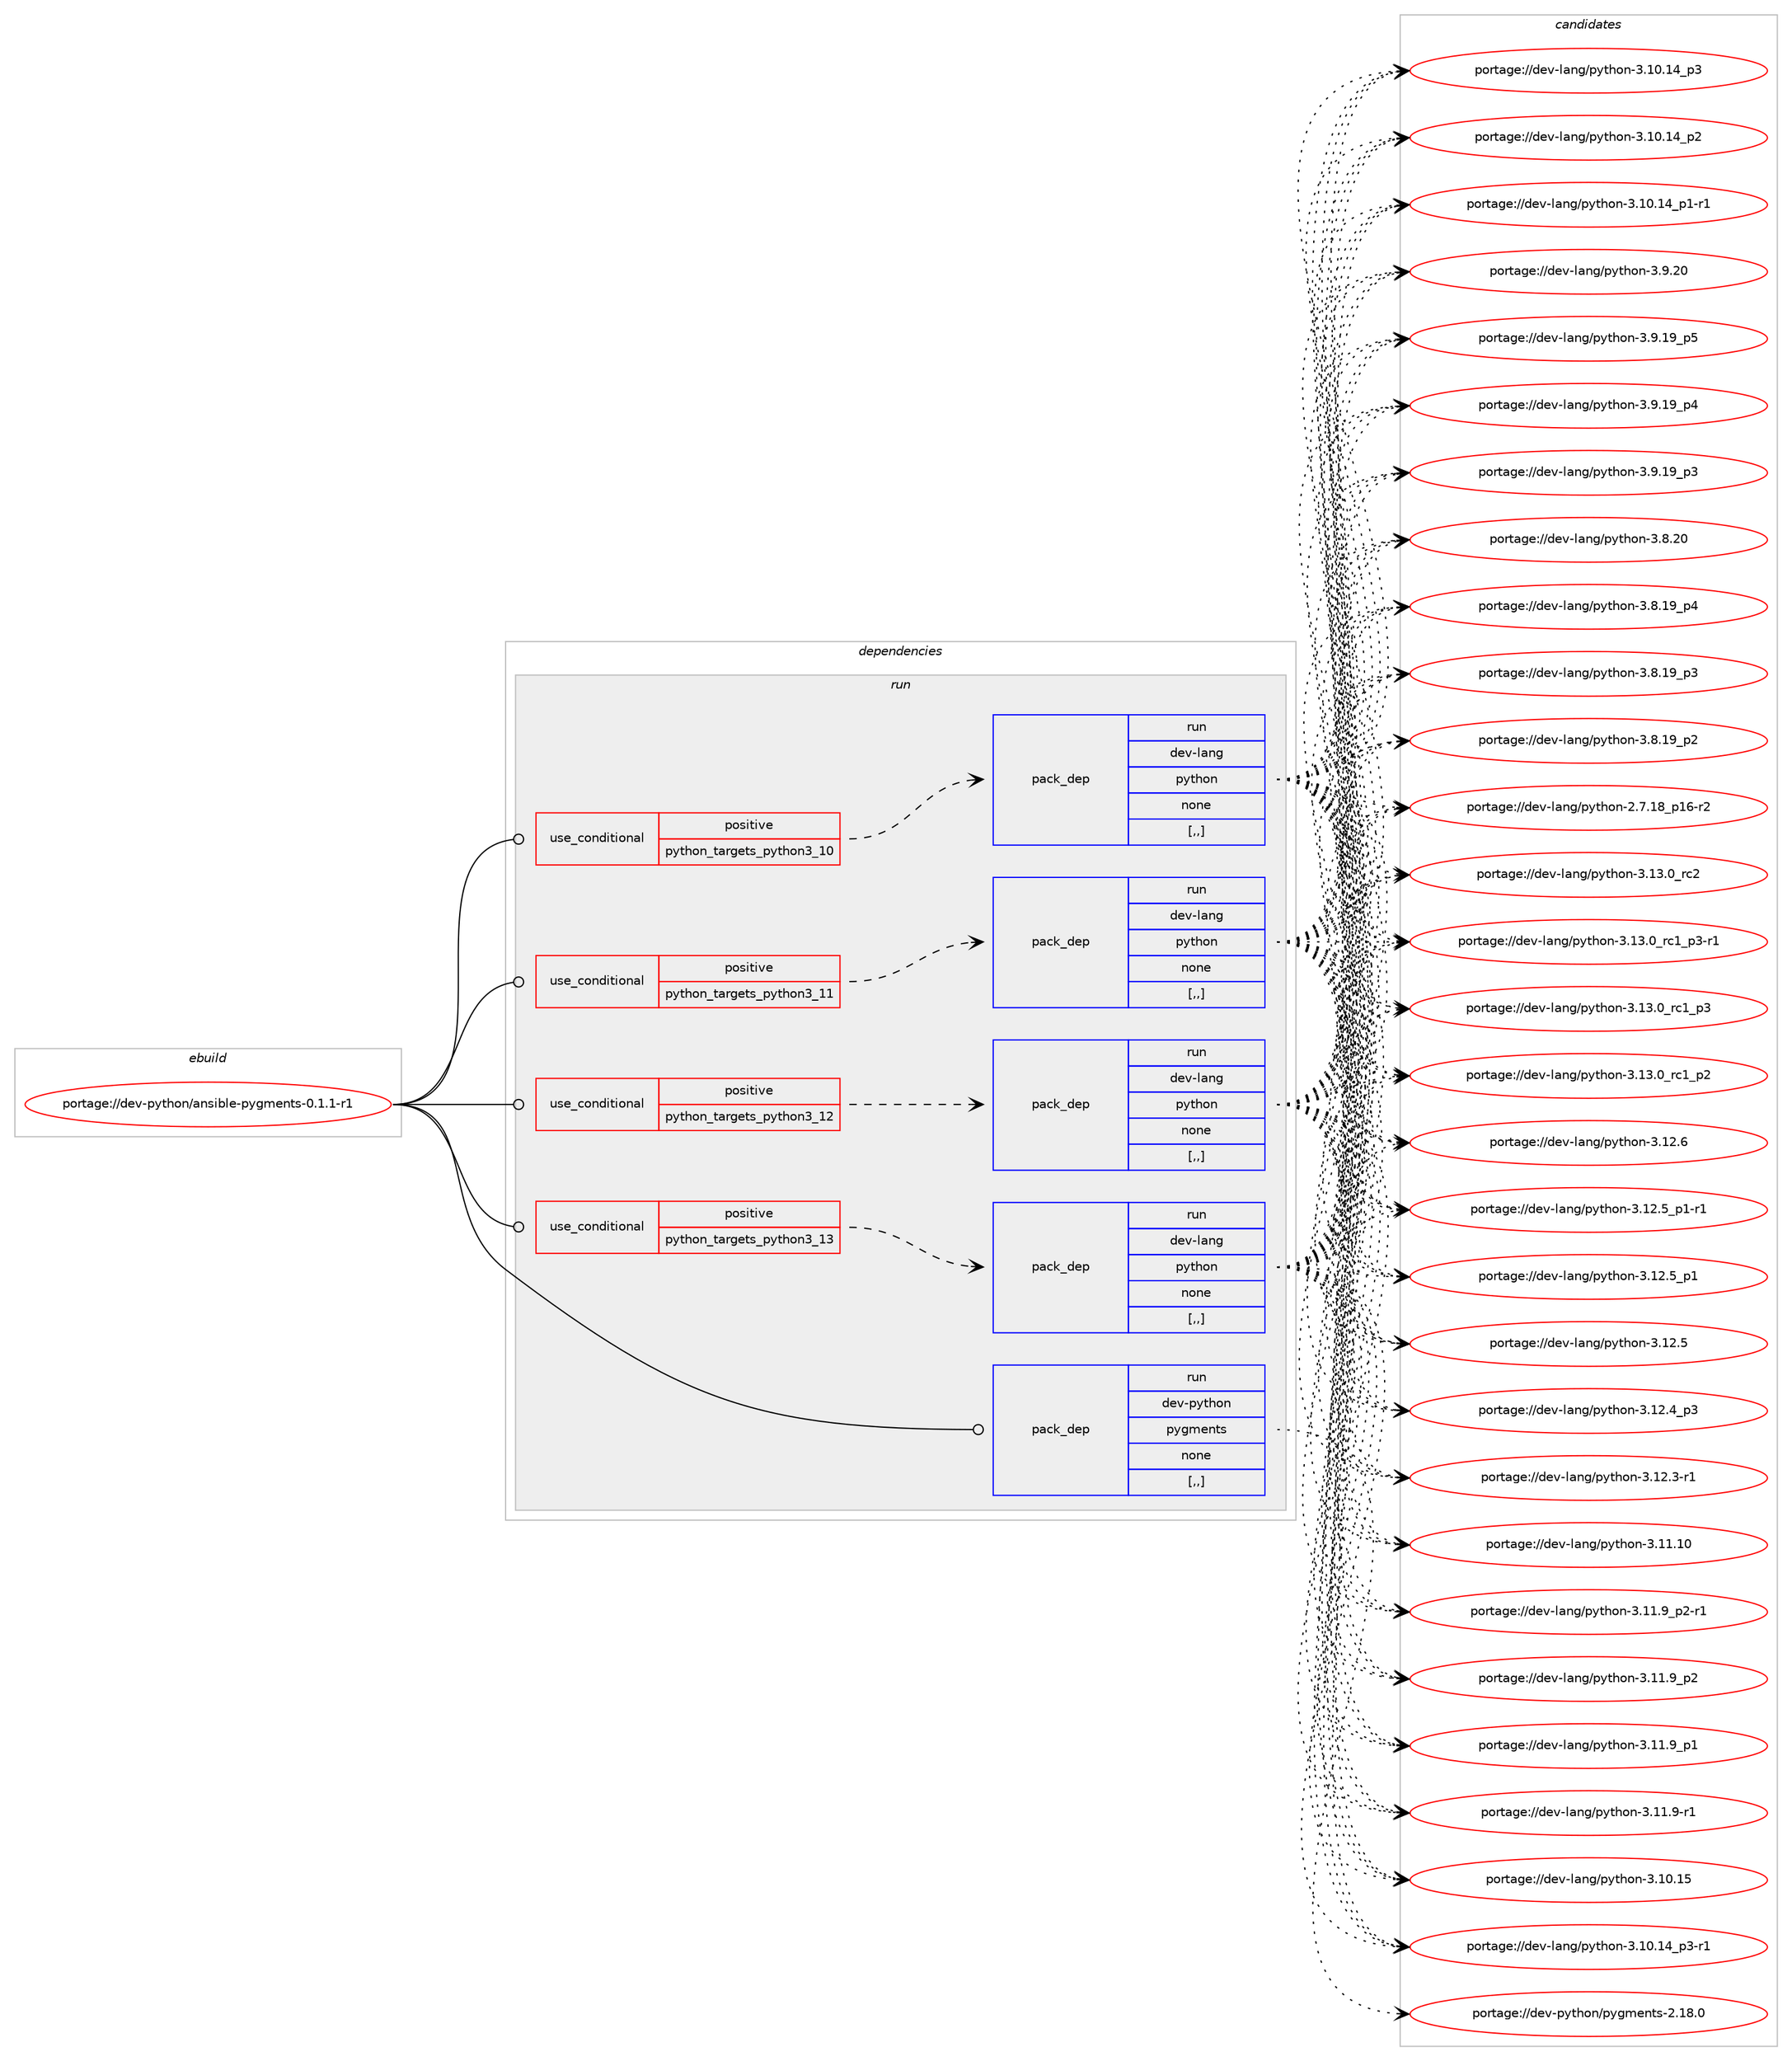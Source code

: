 digraph prolog {

# *************
# Graph options
# *************

newrank=true;
concentrate=true;
compound=true;
graph [rankdir=LR,fontname=Helvetica,fontsize=10,ranksep=1.5];#, ranksep=2.5, nodesep=0.2];
edge  [arrowhead=vee];
node  [fontname=Helvetica,fontsize=10];

# **********
# The ebuild
# **********

subgraph cluster_leftcol {
color=gray;
label=<<i>ebuild</i>>;
id [label="portage://dev-python/ansible-pygments-0.1.1-r1", color=red, width=4, href="../dev-python/ansible-pygments-0.1.1-r1.svg"];
}

# ****************
# The dependencies
# ****************

subgraph cluster_midcol {
color=gray;
label=<<i>dependencies</i>>;
subgraph cluster_compile {
fillcolor="#eeeeee";
style=filled;
label=<<i>compile</i>>;
}
subgraph cluster_compileandrun {
fillcolor="#eeeeee";
style=filled;
label=<<i>compile and run</i>>;
}
subgraph cluster_run {
fillcolor="#eeeeee";
style=filled;
label=<<i>run</i>>;
subgraph cond161139 {
dependency636085 [label=<<TABLE BORDER="0" CELLBORDER="1" CELLSPACING="0" CELLPADDING="4"><TR><TD ROWSPAN="3" CELLPADDING="10">use_conditional</TD></TR><TR><TD>positive</TD></TR><TR><TD>python_targets_python3_10</TD></TR></TABLE>>, shape=none, color=red];
subgraph pack470132 {
dependency636086 [label=<<TABLE BORDER="0" CELLBORDER="1" CELLSPACING="0" CELLPADDING="4" WIDTH="220"><TR><TD ROWSPAN="6" CELLPADDING="30">pack_dep</TD></TR><TR><TD WIDTH="110">run</TD></TR><TR><TD>dev-lang</TD></TR><TR><TD>python</TD></TR><TR><TD>none</TD></TR><TR><TD>[,,]</TD></TR></TABLE>>, shape=none, color=blue];
}
dependency636085:e -> dependency636086:w [weight=20,style="dashed",arrowhead="vee"];
}
id:e -> dependency636085:w [weight=20,style="solid",arrowhead="odot"];
subgraph cond161140 {
dependency636087 [label=<<TABLE BORDER="0" CELLBORDER="1" CELLSPACING="0" CELLPADDING="4"><TR><TD ROWSPAN="3" CELLPADDING="10">use_conditional</TD></TR><TR><TD>positive</TD></TR><TR><TD>python_targets_python3_11</TD></TR></TABLE>>, shape=none, color=red];
subgraph pack470133 {
dependency636088 [label=<<TABLE BORDER="0" CELLBORDER="1" CELLSPACING="0" CELLPADDING="4" WIDTH="220"><TR><TD ROWSPAN="6" CELLPADDING="30">pack_dep</TD></TR><TR><TD WIDTH="110">run</TD></TR><TR><TD>dev-lang</TD></TR><TR><TD>python</TD></TR><TR><TD>none</TD></TR><TR><TD>[,,]</TD></TR></TABLE>>, shape=none, color=blue];
}
dependency636087:e -> dependency636088:w [weight=20,style="dashed",arrowhead="vee"];
}
id:e -> dependency636087:w [weight=20,style="solid",arrowhead="odot"];
subgraph cond161141 {
dependency636089 [label=<<TABLE BORDER="0" CELLBORDER="1" CELLSPACING="0" CELLPADDING="4"><TR><TD ROWSPAN="3" CELLPADDING="10">use_conditional</TD></TR><TR><TD>positive</TD></TR><TR><TD>python_targets_python3_12</TD></TR></TABLE>>, shape=none, color=red];
subgraph pack470134 {
dependency636090 [label=<<TABLE BORDER="0" CELLBORDER="1" CELLSPACING="0" CELLPADDING="4" WIDTH="220"><TR><TD ROWSPAN="6" CELLPADDING="30">pack_dep</TD></TR><TR><TD WIDTH="110">run</TD></TR><TR><TD>dev-lang</TD></TR><TR><TD>python</TD></TR><TR><TD>none</TD></TR><TR><TD>[,,]</TD></TR></TABLE>>, shape=none, color=blue];
}
dependency636089:e -> dependency636090:w [weight=20,style="dashed",arrowhead="vee"];
}
id:e -> dependency636089:w [weight=20,style="solid",arrowhead="odot"];
subgraph cond161142 {
dependency636091 [label=<<TABLE BORDER="0" CELLBORDER="1" CELLSPACING="0" CELLPADDING="4"><TR><TD ROWSPAN="3" CELLPADDING="10">use_conditional</TD></TR><TR><TD>positive</TD></TR><TR><TD>python_targets_python3_13</TD></TR></TABLE>>, shape=none, color=red];
subgraph pack470135 {
dependency636092 [label=<<TABLE BORDER="0" CELLBORDER="1" CELLSPACING="0" CELLPADDING="4" WIDTH="220"><TR><TD ROWSPAN="6" CELLPADDING="30">pack_dep</TD></TR><TR><TD WIDTH="110">run</TD></TR><TR><TD>dev-lang</TD></TR><TR><TD>python</TD></TR><TR><TD>none</TD></TR><TR><TD>[,,]</TD></TR></TABLE>>, shape=none, color=blue];
}
dependency636091:e -> dependency636092:w [weight=20,style="dashed",arrowhead="vee"];
}
id:e -> dependency636091:w [weight=20,style="solid",arrowhead="odot"];
subgraph pack470136 {
dependency636093 [label=<<TABLE BORDER="0" CELLBORDER="1" CELLSPACING="0" CELLPADDING="4" WIDTH="220"><TR><TD ROWSPAN="6" CELLPADDING="30">pack_dep</TD></TR><TR><TD WIDTH="110">run</TD></TR><TR><TD>dev-python</TD></TR><TR><TD>pygments</TD></TR><TR><TD>none</TD></TR><TR><TD>[,,]</TD></TR></TABLE>>, shape=none, color=blue];
}
id:e -> dependency636093:w [weight=20,style="solid",arrowhead="odot"];
}
}

# **************
# The candidates
# **************

subgraph cluster_choices {
rank=same;
color=gray;
label=<<i>candidates</i>>;

subgraph choice470132 {
color=black;
nodesep=1;
choice10010111845108971101034711212111610411111045514649514648951149950 [label="portage://dev-lang/python-3.13.0_rc2", color=red, width=4,href="../dev-lang/python-3.13.0_rc2.svg"];
choice1001011184510897110103471121211161041111104551464951464895114994995112514511449 [label="portage://dev-lang/python-3.13.0_rc1_p3-r1", color=red, width=4,href="../dev-lang/python-3.13.0_rc1_p3-r1.svg"];
choice100101118451089711010347112121116104111110455146495146489511499499511251 [label="portage://dev-lang/python-3.13.0_rc1_p3", color=red, width=4,href="../dev-lang/python-3.13.0_rc1_p3.svg"];
choice100101118451089711010347112121116104111110455146495146489511499499511250 [label="portage://dev-lang/python-3.13.0_rc1_p2", color=red, width=4,href="../dev-lang/python-3.13.0_rc1_p2.svg"];
choice10010111845108971101034711212111610411111045514649504654 [label="portage://dev-lang/python-3.12.6", color=red, width=4,href="../dev-lang/python-3.12.6.svg"];
choice1001011184510897110103471121211161041111104551464950465395112494511449 [label="portage://dev-lang/python-3.12.5_p1-r1", color=red, width=4,href="../dev-lang/python-3.12.5_p1-r1.svg"];
choice100101118451089711010347112121116104111110455146495046539511249 [label="portage://dev-lang/python-3.12.5_p1", color=red, width=4,href="../dev-lang/python-3.12.5_p1.svg"];
choice10010111845108971101034711212111610411111045514649504653 [label="portage://dev-lang/python-3.12.5", color=red, width=4,href="../dev-lang/python-3.12.5.svg"];
choice100101118451089711010347112121116104111110455146495046529511251 [label="portage://dev-lang/python-3.12.4_p3", color=red, width=4,href="../dev-lang/python-3.12.4_p3.svg"];
choice100101118451089711010347112121116104111110455146495046514511449 [label="portage://dev-lang/python-3.12.3-r1", color=red, width=4,href="../dev-lang/python-3.12.3-r1.svg"];
choice1001011184510897110103471121211161041111104551464949464948 [label="portage://dev-lang/python-3.11.10", color=red, width=4,href="../dev-lang/python-3.11.10.svg"];
choice1001011184510897110103471121211161041111104551464949465795112504511449 [label="portage://dev-lang/python-3.11.9_p2-r1", color=red, width=4,href="../dev-lang/python-3.11.9_p2-r1.svg"];
choice100101118451089711010347112121116104111110455146494946579511250 [label="portage://dev-lang/python-3.11.9_p2", color=red, width=4,href="../dev-lang/python-3.11.9_p2.svg"];
choice100101118451089711010347112121116104111110455146494946579511249 [label="portage://dev-lang/python-3.11.9_p1", color=red, width=4,href="../dev-lang/python-3.11.9_p1.svg"];
choice100101118451089711010347112121116104111110455146494946574511449 [label="portage://dev-lang/python-3.11.9-r1", color=red, width=4,href="../dev-lang/python-3.11.9-r1.svg"];
choice1001011184510897110103471121211161041111104551464948464953 [label="portage://dev-lang/python-3.10.15", color=red, width=4,href="../dev-lang/python-3.10.15.svg"];
choice100101118451089711010347112121116104111110455146494846495295112514511449 [label="portage://dev-lang/python-3.10.14_p3-r1", color=red, width=4,href="../dev-lang/python-3.10.14_p3-r1.svg"];
choice10010111845108971101034711212111610411111045514649484649529511251 [label="portage://dev-lang/python-3.10.14_p3", color=red, width=4,href="../dev-lang/python-3.10.14_p3.svg"];
choice10010111845108971101034711212111610411111045514649484649529511250 [label="portage://dev-lang/python-3.10.14_p2", color=red, width=4,href="../dev-lang/python-3.10.14_p2.svg"];
choice100101118451089711010347112121116104111110455146494846495295112494511449 [label="portage://dev-lang/python-3.10.14_p1-r1", color=red, width=4,href="../dev-lang/python-3.10.14_p1-r1.svg"];
choice10010111845108971101034711212111610411111045514657465048 [label="portage://dev-lang/python-3.9.20", color=red, width=4,href="../dev-lang/python-3.9.20.svg"];
choice100101118451089711010347112121116104111110455146574649579511253 [label="portage://dev-lang/python-3.9.19_p5", color=red, width=4,href="../dev-lang/python-3.9.19_p5.svg"];
choice100101118451089711010347112121116104111110455146574649579511252 [label="portage://dev-lang/python-3.9.19_p4", color=red, width=4,href="../dev-lang/python-3.9.19_p4.svg"];
choice100101118451089711010347112121116104111110455146574649579511251 [label="portage://dev-lang/python-3.9.19_p3", color=red, width=4,href="../dev-lang/python-3.9.19_p3.svg"];
choice10010111845108971101034711212111610411111045514656465048 [label="portage://dev-lang/python-3.8.20", color=red, width=4,href="../dev-lang/python-3.8.20.svg"];
choice100101118451089711010347112121116104111110455146564649579511252 [label="portage://dev-lang/python-3.8.19_p4", color=red, width=4,href="../dev-lang/python-3.8.19_p4.svg"];
choice100101118451089711010347112121116104111110455146564649579511251 [label="portage://dev-lang/python-3.8.19_p3", color=red, width=4,href="../dev-lang/python-3.8.19_p3.svg"];
choice100101118451089711010347112121116104111110455146564649579511250 [label="portage://dev-lang/python-3.8.19_p2", color=red, width=4,href="../dev-lang/python-3.8.19_p2.svg"];
choice100101118451089711010347112121116104111110455046554649569511249544511450 [label="portage://dev-lang/python-2.7.18_p16-r2", color=red, width=4,href="../dev-lang/python-2.7.18_p16-r2.svg"];
dependency636086:e -> choice10010111845108971101034711212111610411111045514649514648951149950:w [style=dotted,weight="100"];
dependency636086:e -> choice1001011184510897110103471121211161041111104551464951464895114994995112514511449:w [style=dotted,weight="100"];
dependency636086:e -> choice100101118451089711010347112121116104111110455146495146489511499499511251:w [style=dotted,weight="100"];
dependency636086:e -> choice100101118451089711010347112121116104111110455146495146489511499499511250:w [style=dotted,weight="100"];
dependency636086:e -> choice10010111845108971101034711212111610411111045514649504654:w [style=dotted,weight="100"];
dependency636086:e -> choice1001011184510897110103471121211161041111104551464950465395112494511449:w [style=dotted,weight="100"];
dependency636086:e -> choice100101118451089711010347112121116104111110455146495046539511249:w [style=dotted,weight="100"];
dependency636086:e -> choice10010111845108971101034711212111610411111045514649504653:w [style=dotted,weight="100"];
dependency636086:e -> choice100101118451089711010347112121116104111110455146495046529511251:w [style=dotted,weight="100"];
dependency636086:e -> choice100101118451089711010347112121116104111110455146495046514511449:w [style=dotted,weight="100"];
dependency636086:e -> choice1001011184510897110103471121211161041111104551464949464948:w [style=dotted,weight="100"];
dependency636086:e -> choice1001011184510897110103471121211161041111104551464949465795112504511449:w [style=dotted,weight="100"];
dependency636086:e -> choice100101118451089711010347112121116104111110455146494946579511250:w [style=dotted,weight="100"];
dependency636086:e -> choice100101118451089711010347112121116104111110455146494946579511249:w [style=dotted,weight="100"];
dependency636086:e -> choice100101118451089711010347112121116104111110455146494946574511449:w [style=dotted,weight="100"];
dependency636086:e -> choice1001011184510897110103471121211161041111104551464948464953:w [style=dotted,weight="100"];
dependency636086:e -> choice100101118451089711010347112121116104111110455146494846495295112514511449:w [style=dotted,weight="100"];
dependency636086:e -> choice10010111845108971101034711212111610411111045514649484649529511251:w [style=dotted,weight="100"];
dependency636086:e -> choice10010111845108971101034711212111610411111045514649484649529511250:w [style=dotted,weight="100"];
dependency636086:e -> choice100101118451089711010347112121116104111110455146494846495295112494511449:w [style=dotted,weight="100"];
dependency636086:e -> choice10010111845108971101034711212111610411111045514657465048:w [style=dotted,weight="100"];
dependency636086:e -> choice100101118451089711010347112121116104111110455146574649579511253:w [style=dotted,weight="100"];
dependency636086:e -> choice100101118451089711010347112121116104111110455146574649579511252:w [style=dotted,weight="100"];
dependency636086:e -> choice100101118451089711010347112121116104111110455146574649579511251:w [style=dotted,weight="100"];
dependency636086:e -> choice10010111845108971101034711212111610411111045514656465048:w [style=dotted,weight="100"];
dependency636086:e -> choice100101118451089711010347112121116104111110455146564649579511252:w [style=dotted,weight="100"];
dependency636086:e -> choice100101118451089711010347112121116104111110455146564649579511251:w [style=dotted,weight="100"];
dependency636086:e -> choice100101118451089711010347112121116104111110455146564649579511250:w [style=dotted,weight="100"];
dependency636086:e -> choice100101118451089711010347112121116104111110455046554649569511249544511450:w [style=dotted,weight="100"];
}
subgraph choice470133 {
color=black;
nodesep=1;
choice10010111845108971101034711212111610411111045514649514648951149950 [label="portage://dev-lang/python-3.13.0_rc2", color=red, width=4,href="../dev-lang/python-3.13.0_rc2.svg"];
choice1001011184510897110103471121211161041111104551464951464895114994995112514511449 [label="portage://dev-lang/python-3.13.0_rc1_p3-r1", color=red, width=4,href="../dev-lang/python-3.13.0_rc1_p3-r1.svg"];
choice100101118451089711010347112121116104111110455146495146489511499499511251 [label="portage://dev-lang/python-3.13.0_rc1_p3", color=red, width=4,href="../dev-lang/python-3.13.0_rc1_p3.svg"];
choice100101118451089711010347112121116104111110455146495146489511499499511250 [label="portage://dev-lang/python-3.13.0_rc1_p2", color=red, width=4,href="../dev-lang/python-3.13.0_rc1_p2.svg"];
choice10010111845108971101034711212111610411111045514649504654 [label="portage://dev-lang/python-3.12.6", color=red, width=4,href="../dev-lang/python-3.12.6.svg"];
choice1001011184510897110103471121211161041111104551464950465395112494511449 [label="portage://dev-lang/python-3.12.5_p1-r1", color=red, width=4,href="../dev-lang/python-3.12.5_p1-r1.svg"];
choice100101118451089711010347112121116104111110455146495046539511249 [label="portage://dev-lang/python-3.12.5_p1", color=red, width=4,href="../dev-lang/python-3.12.5_p1.svg"];
choice10010111845108971101034711212111610411111045514649504653 [label="portage://dev-lang/python-3.12.5", color=red, width=4,href="../dev-lang/python-3.12.5.svg"];
choice100101118451089711010347112121116104111110455146495046529511251 [label="portage://dev-lang/python-3.12.4_p3", color=red, width=4,href="../dev-lang/python-3.12.4_p3.svg"];
choice100101118451089711010347112121116104111110455146495046514511449 [label="portage://dev-lang/python-3.12.3-r1", color=red, width=4,href="../dev-lang/python-3.12.3-r1.svg"];
choice1001011184510897110103471121211161041111104551464949464948 [label="portage://dev-lang/python-3.11.10", color=red, width=4,href="../dev-lang/python-3.11.10.svg"];
choice1001011184510897110103471121211161041111104551464949465795112504511449 [label="portage://dev-lang/python-3.11.9_p2-r1", color=red, width=4,href="../dev-lang/python-3.11.9_p2-r1.svg"];
choice100101118451089711010347112121116104111110455146494946579511250 [label="portage://dev-lang/python-3.11.9_p2", color=red, width=4,href="../dev-lang/python-3.11.9_p2.svg"];
choice100101118451089711010347112121116104111110455146494946579511249 [label="portage://dev-lang/python-3.11.9_p1", color=red, width=4,href="../dev-lang/python-3.11.9_p1.svg"];
choice100101118451089711010347112121116104111110455146494946574511449 [label="portage://dev-lang/python-3.11.9-r1", color=red, width=4,href="../dev-lang/python-3.11.9-r1.svg"];
choice1001011184510897110103471121211161041111104551464948464953 [label="portage://dev-lang/python-3.10.15", color=red, width=4,href="../dev-lang/python-3.10.15.svg"];
choice100101118451089711010347112121116104111110455146494846495295112514511449 [label="portage://dev-lang/python-3.10.14_p3-r1", color=red, width=4,href="../dev-lang/python-3.10.14_p3-r1.svg"];
choice10010111845108971101034711212111610411111045514649484649529511251 [label="portage://dev-lang/python-3.10.14_p3", color=red, width=4,href="../dev-lang/python-3.10.14_p3.svg"];
choice10010111845108971101034711212111610411111045514649484649529511250 [label="portage://dev-lang/python-3.10.14_p2", color=red, width=4,href="../dev-lang/python-3.10.14_p2.svg"];
choice100101118451089711010347112121116104111110455146494846495295112494511449 [label="portage://dev-lang/python-3.10.14_p1-r1", color=red, width=4,href="../dev-lang/python-3.10.14_p1-r1.svg"];
choice10010111845108971101034711212111610411111045514657465048 [label="portage://dev-lang/python-3.9.20", color=red, width=4,href="../dev-lang/python-3.9.20.svg"];
choice100101118451089711010347112121116104111110455146574649579511253 [label="portage://dev-lang/python-3.9.19_p5", color=red, width=4,href="../dev-lang/python-3.9.19_p5.svg"];
choice100101118451089711010347112121116104111110455146574649579511252 [label="portage://dev-lang/python-3.9.19_p4", color=red, width=4,href="../dev-lang/python-3.9.19_p4.svg"];
choice100101118451089711010347112121116104111110455146574649579511251 [label="portage://dev-lang/python-3.9.19_p3", color=red, width=4,href="../dev-lang/python-3.9.19_p3.svg"];
choice10010111845108971101034711212111610411111045514656465048 [label="portage://dev-lang/python-3.8.20", color=red, width=4,href="../dev-lang/python-3.8.20.svg"];
choice100101118451089711010347112121116104111110455146564649579511252 [label="portage://dev-lang/python-3.8.19_p4", color=red, width=4,href="../dev-lang/python-3.8.19_p4.svg"];
choice100101118451089711010347112121116104111110455146564649579511251 [label="portage://dev-lang/python-3.8.19_p3", color=red, width=4,href="../dev-lang/python-3.8.19_p3.svg"];
choice100101118451089711010347112121116104111110455146564649579511250 [label="portage://dev-lang/python-3.8.19_p2", color=red, width=4,href="../dev-lang/python-3.8.19_p2.svg"];
choice100101118451089711010347112121116104111110455046554649569511249544511450 [label="portage://dev-lang/python-2.7.18_p16-r2", color=red, width=4,href="../dev-lang/python-2.7.18_p16-r2.svg"];
dependency636088:e -> choice10010111845108971101034711212111610411111045514649514648951149950:w [style=dotted,weight="100"];
dependency636088:e -> choice1001011184510897110103471121211161041111104551464951464895114994995112514511449:w [style=dotted,weight="100"];
dependency636088:e -> choice100101118451089711010347112121116104111110455146495146489511499499511251:w [style=dotted,weight="100"];
dependency636088:e -> choice100101118451089711010347112121116104111110455146495146489511499499511250:w [style=dotted,weight="100"];
dependency636088:e -> choice10010111845108971101034711212111610411111045514649504654:w [style=dotted,weight="100"];
dependency636088:e -> choice1001011184510897110103471121211161041111104551464950465395112494511449:w [style=dotted,weight="100"];
dependency636088:e -> choice100101118451089711010347112121116104111110455146495046539511249:w [style=dotted,weight="100"];
dependency636088:e -> choice10010111845108971101034711212111610411111045514649504653:w [style=dotted,weight="100"];
dependency636088:e -> choice100101118451089711010347112121116104111110455146495046529511251:w [style=dotted,weight="100"];
dependency636088:e -> choice100101118451089711010347112121116104111110455146495046514511449:w [style=dotted,weight="100"];
dependency636088:e -> choice1001011184510897110103471121211161041111104551464949464948:w [style=dotted,weight="100"];
dependency636088:e -> choice1001011184510897110103471121211161041111104551464949465795112504511449:w [style=dotted,weight="100"];
dependency636088:e -> choice100101118451089711010347112121116104111110455146494946579511250:w [style=dotted,weight="100"];
dependency636088:e -> choice100101118451089711010347112121116104111110455146494946579511249:w [style=dotted,weight="100"];
dependency636088:e -> choice100101118451089711010347112121116104111110455146494946574511449:w [style=dotted,weight="100"];
dependency636088:e -> choice1001011184510897110103471121211161041111104551464948464953:w [style=dotted,weight="100"];
dependency636088:e -> choice100101118451089711010347112121116104111110455146494846495295112514511449:w [style=dotted,weight="100"];
dependency636088:e -> choice10010111845108971101034711212111610411111045514649484649529511251:w [style=dotted,weight="100"];
dependency636088:e -> choice10010111845108971101034711212111610411111045514649484649529511250:w [style=dotted,weight="100"];
dependency636088:e -> choice100101118451089711010347112121116104111110455146494846495295112494511449:w [style=dotted,weight="100"];
dependency636088:e -> choice10010111845108971101034711212111610411111045514657465048:w [style=dotted,weight="100"];
dependency636088:e -> choice100101118451089711010347112121116104111110455146574649579511253:w [style=dotted,weight="100"];
dependency636088:e -> choice100101118451089711010347112121116104111110455146574649579511252:w [style=dotted,weight="100"];
dependency636088:e -> choice100101118451089711010347112121116104111110455146574649579511251:w [style=dotted,weight="100"];
dependency636088:e -> choice10010111845108971101034711212111610411111045514656465048:w [style=dotted,weight="100"];
dependency636088:e -> choice100101118451089711010347112121116104111110455146564649579511252:w [style=dotted,weight="100"];
dependency636088:e -> choice100101118451089711010347112121116104111110455146564649579511251:w [style=dotted,weight="100"];
dependency636088:e -> choice100101118451089711010347112121116104111110455146564649579511250:w [style=dotted,weight="100"];
dependency636088:e -> choice100101118451089711010347112121116104111110455046554649569511249544511450:w [style=dotted,weight="100"];
}
subgraph choice470134 {
color=black;
nodesep=1;
choice10010111845108971101034711212111610411111045514649514648951149950 [label="portage://dev-lang/python-3.13.0_rc2", color=red, width=4,href="../dev-lang/python-3.13.0_rc2.svg"];
choice1001011184510897110103471121211161041111104551464951464895114994995112514511449 [label="portage://dev-lang/python-3.13.0_rc1_p3-r1", color=red, width=4,href="../dev-lang/python-3.13.0_rc1_p3-r1.svg"];
choice100101118451089711010347112121116104111110455146495146489511499499511251 [label="portage://dev-lang/python-3.13.0_rc1_p3", color=red, width=4,href="../dev-lang/python-3.13.0_rc1_p3.svg"];
choice100101118451089711010347112121116104111110455146495146489511499499511250 [label="portage://dev-lang/python-3.13.0_rc1_p2", color=red, width=4,href="../dev-lang/python-3.13.0_rc1_p2.svg"];
choice10010111845108971101034711212111610411111045514649504654 [label="portage://dev-lang/python-3.12.6", color=red, width=4,href="../dev-lang/python-3.12.6.svg"];
choice1001011184510897110103471121211161041111104551464950465395112494511449 [label="portage://dev-lang/python-3.12.5_p1-r1", color=red, width=4,href="../dev-lang/python-3.12.5_p1-r1.svg"];
choice100101118451089711010347112121116104111110455146495046539511249 [label="portage://dev-lang/python-3.12.5_p1", color=red, width=4,href="../dev-lang/python-3.12.5_p1.svg"];
choice10010111845108971101034711212111610411111045514649504653 [label="portage://dev-lang/python-3.12.5", color=red, width=4,href="../dev-lang/python-3.12.5.svg"];
choice100101118451089711010347112121116104111110455146495046529511251 [label="portage://dev-lang/python-3.12.4_p3", color=red, width=4,href="../dev-lang/python-3.12.4_p3.svg"];
choice100101118451089711010347112121116104111110455146495046514511449 [label="portage://dev-lang/python-3.12.3-r1", color=red, width=4,href="../dev-lang/python-3.12.3-r1.svg"];
choice1001011184510897110103471121211161041111104551464949464948 [label="portage://dev-lang/python-3.11.10", color=red, width=4,href="../dev-lang/python-3.11.10.svg"];
choice1001011184510897110103471121211161041111104551464949465795112504511449 [label="portage://dev-lang/python-3.11.9_p2-r1", color=red, width=4,href="../dev-lang/python-3.11.9_p2-r1.svg"];
choice100101118451089711010347112121116104111110455146494946579511250 [label="portage://dev-lang/python-3.11.9_p2", color=red, width=4,href="../dev-lang/python-3.11.9_p2.svg"];
choice100101118451089711010347112121116104111110455146494946579511249 [label="portage://dev-lang/python-3.11.9_p1", color=red, width=4,href="../dev-lang/python-3.11.9_p1.svg"];
choice100101118451089711010347112121116104111110455146494946574511449 [label="portage://dev-lang/python-3.11.9-r1", color=red, width=4,href="../dev-lang/python-3.11.9-r1.svg"];
choice1001011184510897110103471121211161041111104551464948464953 [label="portage://dev-lang/python-3.10.15", color=red, width=4,href="../dev-lang/python-3.10.15.svg"];
choice100101118451089711010347112121116104111110455146494846495295112514511449 [label="portage://dev-lang/python-3.10.14_p3-r1", color=red, width=4,href="../dev-lang/python-3.10.14_p3-r1.svg"];
choice10010111845108971101034711212111610411111045514649484649529511251 [label="portage://dev-lang/python-3.10.14_p3", color=red, width=4,href="../dev-lang/python-3.10.14_p3.svg"];
choice10010111845108971101034711212111610411111045514649484649529511250 [label="portage://dev-lang/python-3.10.14_p2", color=red, width=4,href="../dev-lang/python-3.10.14_p2.svg"];
choice100101118451089711010347112121116104111110455146494846495295112494511449 [label="portage://dev-lang/python-3.10.14_p1-r1", color=red, width=4,href="../dev-lang/python-3.10.14_p1-r1.svg"];
choice10010111845108971101034711212111610411111045514657465048 [label="portage://dev-lang/python-3.9.20", color=red, width=4,href="../dev-lang/python-3.9.20.svg"];
choice100101118451089711010347112121116104111110455146574649579511253 [label="portage://dev-lang/python-3.9.19_p5", color=red, width=4,href="../dev-lang/python-3.9.19_p5.svg"];
choice100101118451089711010347112121116104111110455146574649579511252 [label="portage://dev-lang/python-3.9.19_p4", color=red, width=4,href="../dev-lang/python-3.9.19_p4.svg"];
choice100101118451089711010347112121116104111110455146574649579511251 [label="portage://dev-lang/python-3.9.19_p3", color=red, width=4,href="../dev-lang/python-3.9.19_p3.svg"];
choice10010111845108971101034711212111610411111045514656465048 [label="portage://dev-lang/python-3.8.20", color=red, width=4,href="../dev-lang/python-3.8.20.svg"];
choice100101118451089711010347112121116104111110455146564649579511252 [label="portage://dev-lang/python-3.8.19_p4", color=red, width=4,href="../dev-lang/python-3.8.19_p4.svg"];
choice100101118451089711010347112121116104111110455146564649579511251 [label="portage://dev-lang/python-3.8.19_p3", color=red, width=4,href="../dev-lang/python-3.8.19_p3.svg"];
choice100101118451089711010347112121116104111110455146564649579511250 [label="portage://dev-lang/python-3.8.19_p2", color=red, width=4,href="../dev-lang/python-3.8.19_p2.svg"];
choice100101118451089711010347112121116104111110455046554649569511249544511450 [label="portage://dev-lang/python-2.7.18_p16-r2", color=red, width=4,href="../dev-lang/python-2.7.18_p16-r2.svg"];
dependency636090:e -> choice10010111845108971101034711212111610411111045514649514648951149950:w [style=dotted,weight="100"];
dependency636090:e -> choice1001011184510897110103471121211161041111104551464951464895114994995112514511449:w [style=dotted,weight="100"];
dependency636090:e -> choice100101118451089711010347112121116104111110455146495146489511499499511251:w [style=dotted,weight="100"];
dependency636090:e -> choice100101118451089711010347112121116104111110455146495146489511499499511250:w [style=dotted,weight="100"];
dependency636090:e -> choice10010111845108971101034711212111610411111045514649504654:w [style=dotted,weight="100"];
dependency636090:e -> choice1001011184510897110103471121211161041111104551464950465395112494511449:w [style=dotted,weight="100"];
dependency636090:e -> choice100101118451089711010347112121116104111110455146495046539511249:w [style=dotted,weight="100"];
dependency636090:e -> choice10010111845108971101034711212111610411111045514649504653:w [style=dotted,weight="100"];
dependency636090:e -> choice100101118451089711010347112121116104111110455146495046529511251:w [style=dotted,weight="100"];
dependency636090:e -> choice100101118451089711010347112121116104111110455146495046514511449:w [style=dotted,weight="100"];
dependency636090:e -> choice1001011184510897110103471121211161041111104551464949464948:w [style=dotted,weight="100"];
dependency636090:e -> choice1001011184510897110103471121211161041111104551464949465795112504511449:w [style=dotted,weight="100"];
dependency636090:e -> choice100101118451089711010347112121116104111110455146494946579511250:w [style=dotted,weight="100"];
dependency636090:e -> choice100101118451089711010347112121116104111110455146494946579511249:w [style=dotted,weight="100"];
dependency636090:e -> choice100101118451089711010347112121116104111110455146494946574511449:w [style=dotted,weight="100"];
dependency636090:e -> choice1001011184510897110103471121211161041111104551464948464953:w [style=dotted,weight="100"];
dependency636090:e -> choice100101118451089711010347112121116104111110455146494846495295112514511449:w [style=dotted,weight="100"];
dependency636090:e -> choice10010111845108971101034711212111610411111045514649484649529511251:w [style=dotted,weight="100"];
dependency636090:e -> choice10010111845108971101034711212111610411111045514649484649529511250:w [style=dotted,weight="100"];
dependency636090:e -> choice100101118451089711010347112121116104111110455146494846495295112494511449:w [style=dotted,weight="100"];
dependency636090:e -> choice10010111845108971101034711212111610411111045514657465048:w [style=dotted,weight="100"];
dependency636090:e -> choice100101118451089711010347112121116104111110455146574649579511253:w [style=dotted,weight="100"];
dependency636090:e -> choice100101118451089711010347112121116104111110455146574649579511252:w [style=dotted,weight="100"];
dependency636090:e -> choice100101118451089711010347112121116104111110455146574649579511251:w [style=dotted,weight="100"];
dependency636090:e -> choice10010111845108971101034711212111610411111045514656465048:w [style=dotted,weight="100"];
dependency636090:e -> choice100101118451089711010347112121116104111110455146564649579511252:w [style=dotted,weight="100"];
dependency636090:e -> choice100101118451089711010347112121116104111110455146564649579511251:w [style=dotted,weight="100"];
dependency636090:e -> choice100101118451089711010347112121116104111110455146564649579511250:w [style=dotted,weight="100"];
dependency636090:e -> choice100101118451089711010347112121116104111110455046554649569511249544511450:w [style=dotted,weight="100"];
}
subgraph choice470135 {
color=black;
nodesep=1;
choice10010111845108971101034711212111610411111045514649514648951149950 [label="portage://dev-lang/python-3.13.0_rc2", color=red, width=4,href="../dev-lang/python-3.13.0_rc2.svg"];
choice1001011184510897110103471121211161041111104551464951464895114994995112514511449 [label="portage://dev-lang/python-3.13.0_rc1_p3-r1", color=red, width=4,href="../dev-lang/python-3.13.0_rc1_p3-r1.svg"];
choice100101118451089711010347112121116104111110455146495146489511499499511251 [label="portage://dev-lang/python-3.13.0_rc1_p3", color=red, width=4,href="../dev-lang/python-3.13.0_rc1_p3.svg"];
choice100101118451089711010347112121116104111110455146495146489511499499511250 [label="portage://dev-lang/python-3.13.0_rc1_p2", color=red, width=4,href="../dev-lang/python-3.13.0_rc1_p2.svg"];
choice10010111845108971101034711212111610411111045514649504654 [label="portage://dev-lang/python-3.12.6", color=red, width=4,href="../dev-lang/python-3.12.6.svg"];
choice1001011184510897110103471121211161041111104551464950465395112494511449 [label="portage://dev-lang/python-3.12.5_p1-r1", color=red, width=4,href="../dev-lang/python-3.12.5_p1-r1.svg"];
choice100101118451089711010347112121116104111110455146495046539511249 [label="portage://dev-lang/python-3.12.5_p1", color=red, width=4,href="../dev-lang/python-3.12.5_p1.svg"];
choice10010111845108971101034711212111610411111045514649504653 [label="portage://dev-lang/python-3.12.5", color=red, width=4,href="../dev-lang/python-3.12.5.svg"];
choice100101118451089711010347112121116104111110455146495046529511251 [label="portage://dev-lang/python-3.12.4_p3", color=red, width=4,href="../dev-lang/python-3.12.4_p3.svg"];
choice100101118451089711010347112121116104111110455146495046514511449 [label="portage://dev-lang/python-3.12.3-r1", color=red, width=4,href="../dev-lang/python-3.12.3-r1.svg"];
choice1001011184510897110103471121211161041111104551464949464948 [label="portage://dev-lang/python-3.11.10", color=red, width=4,href="../dev-lang/python-3.11.10.svg"];
choice1001011184510897110103471121211161041111104551464949465795112504511449 [label="portage://dev-lang/python-3.11.9_p2-r1", color=red, width=4,href="../dev-lang/python-3.11.9_p2-r1.svg"];
choice100101118451089711010347112121116104111110455146494946579511250 [label="portage://dev-lang/python-3.11.9_p2", color=red, width=4,href="../dev-lang/python-3.11.9_p2.svg"];
choice100101118451089711010347112121116104111110455146494946579511249 [label="portage://dev-lang/python-3.11.9_p1", color=red, width=4,href="../dev-lang/python-3.11.9_p1.svg"];
choice100101118451089711010347112121116104111110455146494946574511449 [label="portage://dev-lang/python-3.11.9-r1", color=red, width=4,href="../dev-lang/python-3.11.9-r1.svg"];
choice1001011184510897110103471121211161041111104551464948464953 [label="portage://dev-lang/python-3.10.15", color=red, width=4,href="../dev-lang/python-3.10.15.svg"];
choice100101118451089711010347112121116104111110455146494846495295112514511449 [label="portage://dev-lang/python-3.10.14_p3-r1", color=red, width=4,href="../dev-lang/python-3.10.14_p3-r1.svg"];
choice10010111845108971101034711212111610411111045514649484649529511251 [label="portage://dev-lang/python-3.10.14_p3", color=red, width=4,href="../dev-lang/python-3.10.14_p3.svg"];
choice10010111845108971101034711212111610411111045514649484649529511250 [label="portage://dev-lang/python-3.10.14_p2", color=red, width=4,href="../dev-lang/python-3.10.14_p2.svg"];
choice100101118451089711010347112121116104111110455146494846495295112494511449 [label="portage://dev-lang/python-3.10.14_p1-r1", color=red, width=4,href="../dev-lang/python-3.10.14_p1-r1.svg"];
choice10010111845108971101034711212111610411111045514657465048 [label="portage://dev-lang/python-3.9.20", color=red, width=4,href="../dev-lang/python-3.9.20.svg"];
choice100101118451089711010347112121116104111110455146574649579511253 [label="portage://dev-lang/python-3.9.19_p5", color=red, width=4,href="../dev-lang/python-3.9.19_p5.svg"];
choice100101118451089711010347112121116104111110455146574649579511252 [label="portage://dev-lang/python-3.9.19_p4", color=red, width=4,href="../dev-lang/python-3.9.19_p4.svg"];
choice100101118451089711010347112121116104111110455146574649579511251 [label="portage://dev-lang/python-3.9.19_p3", color=red, width=4,href="../dev-lang/python-3.9.19_p3.svg"];
choice10010111845108971101034711212111610411111045514656465048 [label="portage://dev-lang/python-3.8.20", color=red, width=4,href="../dev-lang/python-3.8.20.svg"];
choice100101118451089711010347112121116104111110455146564649579511252 [label="portage://dev-lang/python-3.8.19_p4", color=red, width=4,href="../dev-lang/python-3.8.19_p4.svg"];
choice100101118451089711010347112121116104111110455146564649579511251 [label="portage://dev-lang/python-3.8.19_p3", color=red, width=4,href="../dev-lang/python-3.8.19_p3.svg"];
choice100101118451089711010347112121116104111110455146564649579511250 [label="portage://dev-lang/python-3.8.19_p2", color=red, width=4,href="../dev-lang/python-3.8.19_p2.svg"];
choice100101118451089711010347112121116104111110455046554649569511249544511450 [label="portage://dev-lang/python-2.7.18_p16-r2", color=red, width=4,href="../dev-lang/python-2.7.18_p16-r2.svg"];
dependency636092:e -> choice10010111845108971101034711212111610411111045514649514648951149950:w [style=dotted,weight="100"];
dependency636092:e -> choice1001011184510897110103471121211161041111104551464951464895114994995112514511449:w [style=dotted,weight="100"];
dependency636092:e -> choice100101118451089711010347112121116104111110455146495146489511499499511251:w [style=dotted,weight="100"];
dependency636092:e -> choice100101118451089711010347112121116104111110455146495146489511499499511250:w [style=dotted,weight="100"];
dependency636092:e -> choice10010111845108971101034711212111610411111045514649504654:w [style=dotted,weight="100"];
dependency636092:e -> choice1001011184510897110103471121211161041111104551464950465395112494511449:w [style=dotted,weight="100"];
dependency636092:e -> choice100101118451089711010347112121116104111110455146495046539511249:w [style=dotted,weight="100"];
dependency636092:e -> choice10010111845108971101034711212111610411111045514649504653:w [style=dotted,weight="100"];
dependency636092:e -> choice100101118451089711010347112121116104111110455146495046529511251:w [style=dotted,weight="100"];
dependency636092:e -> choice100101118451089711010347112121116104111110455146495046514511449:w [style=dotted,weight="100"];
dependency636092:e -> choice1001011184510897110103471121211161041111104551464949464948:w [style=dotted,weight="100"];
dependency636092:e -> choice1001011184510897110103471121211161041111104551464949465795112504511449:w [style=dotted,weight="100"];
dependency636092:e -> choice100101118451089711010347112121116104111110455146494946579511250:w [style=dotted,weight="100"];
dependency636092:e -> choice100101118451089711010347112121116104111110455146494946579511249:w [style=dotted,weight="100"];
dependency636092:e -> choice100101118451089711010347112121116104111110455146494946574511449:w [style=dotted,weight="100"];
dependency636092:e -> choice1001011184510897110103471121211161041111104551464948464953:w [style=dotted,weight="100"];
dependency636092:e -> choice100101118451089711010347112121116104111110455146494846495295112514511449:w [style=dotted,weight="100"];
dependency636092:e -> choice10010111845108971101034711212111610411111045514649484649529511251:w [style=dotted,weight="100"];
dependency636092:e -> choice10010111845108971101034711212111610411111045514649484649529511250:w [style=dotted,weight="100"];
dependency636092:e -> choice100101118451089711010347112121116104111110455146494846495295112494511449:w [style=dotted,weight="100"];
dependency636092:e -> choice10010111845108971101034711212111610411111045514657465048:w [style=dotted,weight="100"];
dependency636092:e -> choice100101118451089711010347112121116104111110455146574649579511253:w [style=dotted,weight="100"];
dependency636092:e -> choice100101118451089711010347112121116104111110455146574649579511252:w [style=dotted,weight="100"];
dependency636092:e -> choice100101118451089711010347112121116104111110455146574649579511251:w [style=dotted,weight="100"];
dependency636092:e -> choice10010111845108971101034711212111610411111045514656465048:w [style=dotted,weight="100"];
dependency636092:e -> choice100101118451089711010347112121116104111110455146564649579511252:w [style=dotted,weight="100"];
dependency636092:e -> choice100101118451089711010347112121116104111110455146564649579511251:w [style=dotted,weight="100"];
dependency636092:e -> choice100101118451089711010347112121116104111110455146564649579511250:w [style=dotted,weight="100"];
dependency636092:e -> choice100101118451089711010347112121116104111110455046554649569511249544511450:w [style=dotted,weight="100"];
}
subgraph choice470136 {
color=black;
nodesep=1;
choice100101118451121211161041111104711212110310910111011611545504649564648 [label="portage://dev-python/pygments-2.18.0", color=red, width=4,href="../dev-python/pygments-2.18.0.svg"];
dependency636093:e -> choice100101118451121211161041111104711212110310910111011611545504649564648:w [style=dotted,weight="100"];
}
}

}
